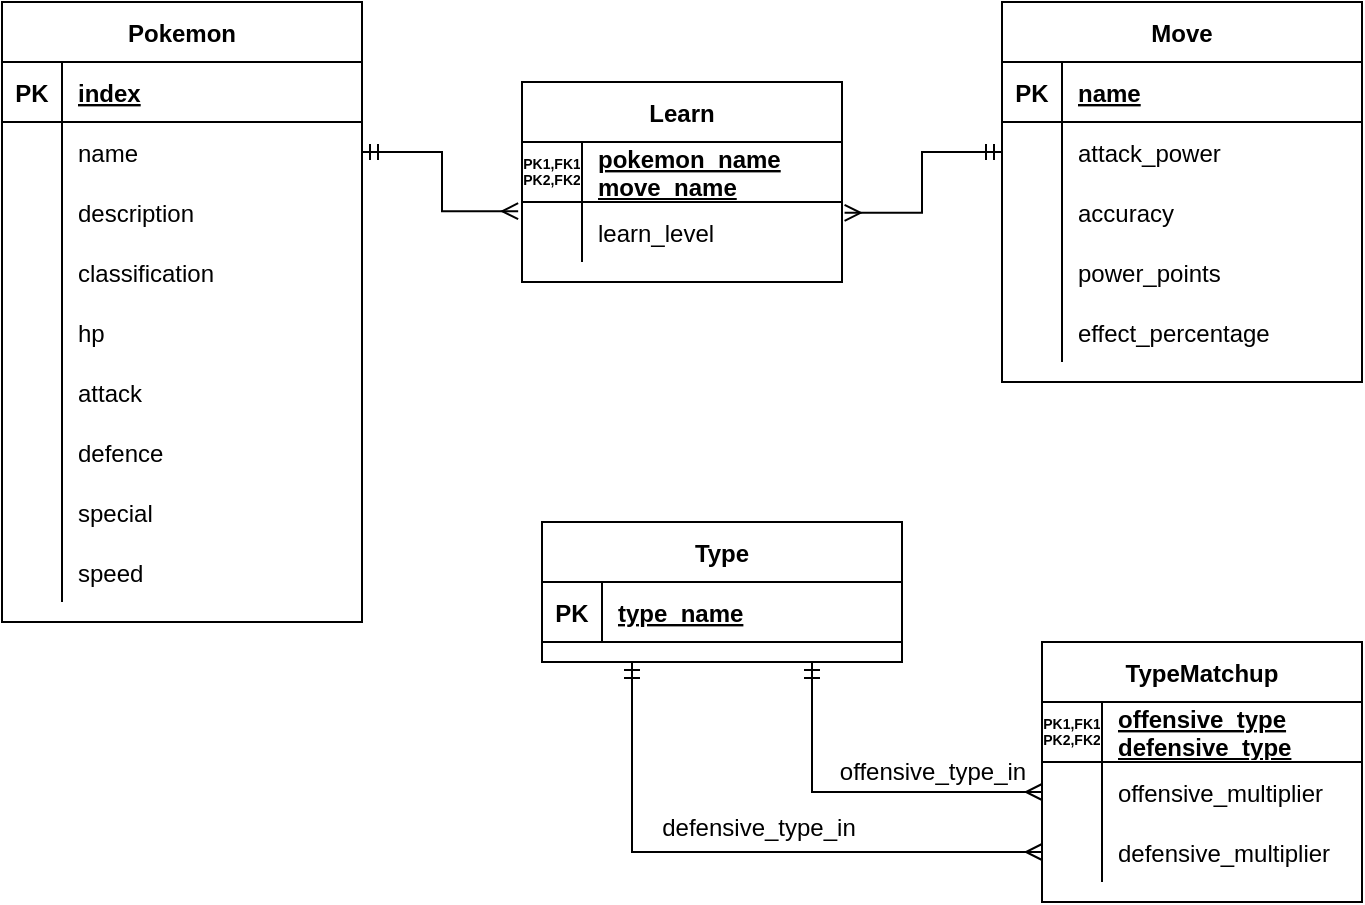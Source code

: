 <mxfile version="15.2.9" type="github">
  <diagram id="Ck2AIAjs1ChOrzwkCluD" name="Page-1">
    <mxGraphModel dx="1038" dy="547" grid="1" gridSize="10" guides="1" tooltips="1" connect="1" arrows="1" fold="1" page="1" pageScale="1" pageWidth="850" pageHeight="1100" math="0" shadow="0">
      <root>
        <mxCell id="0" />
        <mxCell id="1" parent="0" />
        <mxCell id="IhArll998jwzaNKFL3gR-5" value="Pokemon" style="shape=table;startSize=30;container=1;collapsible=1;childLayout=tableLayout;fixedRows=1;rowLines=0;fontStyle=1;align=center;resizeLast=1;" parent="1" vertex="1">
          <mxGeometry x="80" y="40" width="180" height="310" as="geometry" />
        </mxCell>
        <mxCell id="IhArll998jwzaNKFL3gR-6" value="" style="shape=partialRectangle;collapsible=0;dropTarget=0;pointerEvents=0;fillColor=none;top=0;left=0;bottom=1;right=0;points=[[0,0.5],[1,0.5]];portConstraint=eastwest;" parent="IhArll998jwzaNKFL3gR-5" vertex="1">
          <mxGeometry y="30" width="180" height="30" as="geometry" />
        </mxCell>
        <mxCell id="IhArll998jwzaNKFL3gR-7" value="PK" style="shape=partialRectangle;connectable=0;fillColor=none;top=0;left=0;bottom=0;right=0;fontStyle=1;overflow=hidden;" parent="IhArll998jwzaNKFL3gR-6" vertex="1">
          <mxGeometry width="30" height="30" as="geometry">
            <mxRectangle width="30" height="30" as="alternateBounds" />
          </mxGeometry>
        </mxCell>
        <mxCell id="IhArll998jwzaNKFL3gR-8" value="index" style="shape=partialRectangle;connectable=0;fillColor=none;top=0;left=0;bottom=0;right=0;align=left;spacingLeft=6;fontStyle=5;overflow=hidden;" parent="IhArll998jwzaNKFL3gR-6" vertex="1">
          <mxGeometry x="30" width="150" height="30" as="geometry">
            <mxRectangle width="150" height="30" as="alternateBounds" />
          </mxGeometry>
        </mxCell>
        <mxCell id="IhArll998jwzaNKFL3gR-9" value="" style="shape=partialRectangle;collapsible=0;dropTarget=0;pointerEvents=0;fillColor=none;top=0;left=0;bottom=0;right=0;points=[[0,0.5],[1,0.5]];portConstraint=eastwest;" parent="IhArll998jwzaNKFL3gR-5" vertex="1">
          <mxGeometry y="60" width="180" height="30" as="geometry" />
        </mxCell>
        <mxCell id="IhArll998jwzaNKFL3gR-10" value="" style="shape=partialRectangle;connectable=0;fillColor=none;top=0;left=0;bottom=0;right=0;editable=1;overflow=hidden;" parent="IhArll998jwzaNKFL3gR-9" vertex="1">
          <mxGeometry width="30" height="30" as="geometry">
            <mxRectangle width="30" height="30" as="alternateBounds" />
          </mxGeometry>
        </mxCell>
        <mxCell id="IhArll998jwzaNKFL3gR-11" value="name" style="shape=partialRectangle;connectable=0;fillColor=none;top=0;left=0;bottom=0;right=0;align=left;spacingLeft=6;overflow=hidden;" parent="IhArll998jwzaNKFL3gR-9" vertex="1">
          <mxGeometry x="30" width="150" height="30" as="geometry">
            <mxRectangle width="150" height="30" as="alternateBounds" />
          </mxGeometry>
        </mxCell>
        <mxCell id="IhArll998jwzaNKFL3gR-12" value="" style="shape=partialRectangle;collapsible=0;dropTarget=0;pointerEvents=0;fillColor=none;top=0;left=0;bottom=0;right=0;points=[[0,0.5],[1,0.5]];portConstraint=eastwest;" parent="IhArll998jwzaNKFL3gR-5" vertex="1">
          <mxGeometry y="90" width="180" height="30" as="geometry" />
        </mxCell>
        <mxCell id="IhArll998jwzaNKFL3gR-13" value="" style="shape=partialRectangle;connectable=0;fillColor=none;top=0;left=0;bottom=0;right=0;editable=1;overflow=hidden;" parent="IhArll998jwzaNKFL3gR-12" vertex="1">
          <mxGeometry width="30" height="30" as="geometry">
            <mxRectangle width="30" height="30" as="alternateBounds" />
          </mxGeometry>
        </mxCell>
        <mxCell id="IhArll998jwzaNKFL3gR-14" value="description" style="shape=partialRectangle;connectable=0;fillColor=none;top=0;left=0;bottom=0;right=0;align=left;spacingLeft=6;overflow=hidden;" parent="IhArll998jwzaNKFL3gR-12" vertex="1">
          <mxGeometry x="30" width="150" height="30" as="geometry">
            <mxRectangle width="150" height="30" as="alternateBounds" />
          </mxGeometry>
        </mxCell>
        <mxCell id="IhArll998jwzaNKFL3gR-15" value="" style="shape=partialRectangle;collapsible=0;dropTarget=0;pointerEvents=0;fillColor=none;top=0;left=0;bottom=0;right=0;points=[[0,0.5],[1,0.5]];portConstraint=eastwest;" parent="IhArll998jwzaNKFL3gR-5" vertex="1">
          <mxGeometry y="120" width="180" height="30" as="geometry" />
        </mxCell>
        <mxCell id="IhArll998jwzaNKFL3gR-16" value="" style="shape=partialRectangle;connectable=0;fillColor=none;top=0;left=0;bottom=0;right=0;editable=1;overflow=hidden;" parent="IhArll998jwzaNKFL3gR-15" vertex="1">
          <mxGeometry width="30" height="30" as="geometry">
            <mxRectangle width="30" height="30" as="alternateBounds" />
          </mxGeometry>
        </mxCell>
        <mxCell id="IhArll998jwzaNKFL3gR-17" value="classification" style="shape=partialRectangle;connectable=0;fillColor=none;top=0;left=0;bottom=0;right=0;align=left;spacingLeft=6;overflow=hidden;" parent="IhArll998jwzaNKFL3gR-15" vertex="1">
          <mxGeometry x="30" width="150" height="30" as="geometry">
            <mxRectangle width="150" height="30" as="alternateBounds" />
          </mxGeometry>
        </mxCell>
        <mxCell id="7RyJ_V8KHOmumYZRI5IZ-4" value="" style="shape=partialRectangle;collapsible=0;dropTarget=0;pointerEvents=0;fillColor=none;top=0;left=0;bottom=0;right=0;points=[[0,0.5],[1,0.5]];portConstraint=eastwest;fontSize=12;" vertex="1" parent="IhArll998jwzaNKFL3gR-5">
          <mxGeometry y="150" width="180" height="30" as="geometry" />
        </mxCell>
        <mxCell id="7RyJ_V8KHOmumYZRI5IZ-5" value="" style="shape=partialRectangle;connectable=0;fillColor=none;top=0;left=0;bottom=0;right=0;editable=1;overflow=hidden;" vertex="1" parent="7RyJ_V8KHOmumYZRI5IZ-4">
          <mxGeometry width="30" height="30" as="geometry">
            <mxRectangle width="30" height="30" as="alternateBounds" />
          </mxGeometry>
        </mxCell>
        <mxCell id="7RyJ_V8KHOmumYZRI5IZ-6" value="hp" style="shape=partialRectangle;connectable=0;fillColor=none;top=0;left=0;bottom=0;right=0;align=left;spacingLeft=6;overflow=hidden;" vertex="1" parent="7RyJ_V8KHOmumYZRI5IZ-4">
          <mxGeometry x="30" width="150" height="30" as="geometry">
            <mxRectangle width="150" height="30" as="alternateBounds" />
          </mxGeometry>
        </mxCell>
        <mxCell id="7RyJ_V8KHOmumYZRI5IZ-10" value="" style="shape=partialRectangle;collapsible=0;dropTarget=0;pointerEvents=0;fillColor=none;top=0;left=0;bottom=0;right=0;points=[[0,0.5],[1,0.5]];portConstraint=eastwest;fontSize=12;" vertex="1" parent="IhArll998jwzaNKFL3gR-5">
          <mxGeometry y="180" width="180" height="30" as="geometry" />
        </mxCell>
        <mxCell id="7RyJ_V8KHOmumYZRI5IZ-11" value="" style="shape=partialRectangle;connectable=0;fillColor=none;top=0;left=0;bottom=0;right=0;editable=1;overflow=hidden;" vertex="1" parent="7RyJ_V8KHOmumYZRI5IZ-10">
          <mxGeometry width="30" height="30" as="geometry">
            <mxRectangle width="30" height="30" as="alternateBounds" />
          </mxGeometry>
        </mxCell>
        <mxCell id="7RyJ_V8KHOmumYZRI5IZ-12" value="attack" style="shape=partialRectangle;connectable=0;fillColor=none;top=0;left=0;bottom=0;right=0;align=left;spacingLeft=6;overflow=hidden;" vertex="1" parent="7RyJ_V8KHOmumYZRI5IZ-10">
          <mxGeometry x="30" width="150" height="30" as="geometry">
            <mxRectangle width="150" height="30" as="alternateBounds" />
          </mxGeometry>
        </mxCell>
        <mxCell id="7RyJ_V8KHOmumYZRI5IZ-7" value="" style="shape=partialRectangle;collapsible=0;dropTarget=0;pointerEvents=0;fillColor=none;top=0;left=0;bottom=0;right=0;points=[[0,0.5],[1,0.5]];portConstraint=eastwest;fontSize=12;" vertex="1" parent="IhArll998jwzaNKFL3gR-5">
          <mxGeometry y="210" width="180" height="30" as="geometry" />
        </mxCell>
        <mxCell id="7RyJ_V8KHOmumYZRI5IZ-8" value="" style="shape=partialRectangle;connectable=0;fillColor=none;top=0;left=0;bottom=0;right=0;editable=1;overflow=hidden;" vertex="1" parent="7RyJ_V8KHOmumYZRI5IZ-7">
          <mxGeometry width="30" height="30" as="geometry">
            <mxRectangle width="30" height="30" as="alternateBounds" />
          </mxGeometry>
        </mxCell>
        <mxCell id="7RyJ_V8KHOmumYZRI5IZ-9" value="defence" style="shape=partialRectangle;connectable=0;fillColor=none;top=0;left=0;bottom=0;right=0;align=left;spacingLeft=6;overflow=hidden;" vertex="1" parent="7RyJ_V8KHOmumYZRI5IZ-7">
          <mxGeometry x="30" width="150" height="30" as="geometry">
            <mxRectangle width="150" height="30" as="alternateBounds" />
          </mxGeometry>
        </mxCell>
        <mxCell id="7RyJ_V8KHOmumYZRI5IZ-13" value="" style="shape=partialRectangle;collapsible=0;dropTarget=0;pointerEvents=0;fillColor=none;top=0;left=0;bottom=0;right=0;points=[[0,0.5],[1,0.5]];portConstraint=eastwest;fontSize=12;" vertex="1" parent="IhArll998jwzaNKFL3gR-5">
          <mxGeometry y="240" width="180" height="30" as="geometry" />
        </mxCell>
        <mxCell id="7RyJ_V8KHOmumYZRI5IZ-14" value="" style="shape=partialRectangle;connectable=0;fillColor=none;top=0;left=0;bottom=0;right=0;editable=1;overflow=hidden;" vertex="1" parent="7RyJ_V8KHOmumYZRI5IZ-13">
          <mxGeometry width="30" height="30" as="geometry">
            <mxRectangle width="30" height="30" as="alternateBounds" />
          </mxGeometry>
        </mxCell>
        <mxCell id="7RyJ_V8KHOmumYZRI5IZ-15" value="special" style="shape=partialRectangle;connectable=0;fillColor=none;top=0;left=0;bottom=0;right=0;align=left;spacingLeft=6;overflow=hidden;" vertex="1" parent="7RyJ_V8KHOmumYZRI5IZ-13">
          <mxGeometry x="30" width="150" height="30" as="geometry">
            <mxRectangle width="150" height="30" as="alternateBounds" />
          </mxGeometry>
        </mxCell>
        <mxCell id="7RyJ_V8KHOmumYZRI5IZ-1" value="" style="shape=partialRectangle;collapsible=0;dropTarget=0;pointerEvents=0;fillColor=none;top=0;left=0;bottom=0;right=0;points=[[0,0.5],[1,0.5]];portConstraint=eastwest;fontSize=12;" vertex="1" parent="IhArll998jwzaNKFL3gR-5">
          <mxGeometry y="270" width="180" height="30" as="geometry" />
        </mxCell>
        <mxCell id="7RyJ_V8KHOmumYZRI5IZ-2" value="" style="shape=partialRectangle;connectable=0;fillColor=none;top=0;left=0;bottom=0;right=0;editable=1;overflow=hidden;" vertex="1" parent="7RyJ_V8KHOmumYZRI5IZ-1">
          <mxGeometry width="30" height="30" as="geometry">
            <mxRectangle width="30" height="30" as="alternateBounds" />
          </mxGeometry>
        </mxCell>
        <mxCell id="7RyJ_V8KHOmumYZRI5IZ-3" value="speed" style="shape=partialRectangle;connectable=0;fillColor=none;top=0;left=0;bottom=0;right=0;align=left;spacingLeft=6;overflow=hidden;" vertex="1" parent="7RyJ_V8KHOmumYZRI5IZ-1">
          <mxGeometry x="30" width="150" height="30" as="geometry">
            <mxRectangle width="150" height="30" as="alternateBounds" />
          </mxGeometry>
        </mxCell>
        <mxCell id="IhArll998jwzaNKFL3gR-54" value="Move" style="shape=table;startSize=30;container=1;collapsible=1;childLayout=tableLayout;fixedRows=1;rowLines=0;fontStyle=1;align=center;resizeLast=1;" parent="1" vertex="1">
          <mxGeometry x="580" y="40" width="180" height="190" as="geometry" />
        </mxCell>
        <mxCell id="IhArll998jwzaNKFL3gR-55" value="" style="shape=partialRectangle;collapsible=0;dropTarget=0;pointerEvents=0;fillColor=none;top=0;left=0;bottom=1;right=0;points=[[0,0.5],[1,0.5]];portConstraint=eastwest;" parent="IhArll998jwzaNKFL3gR-54" vertex="1">
          <mxGeometry y="30" width="180" height="30" as="geometry" />
        </mxCell>
        <mxCell id="IhArll998jwzaNKFL3gR-56" value="PK" style="shape=partialRectangle;connectable=0;fillColor=none;top=0;left=0;bottom=0;right=0;fontStyle=1;overflow=hidden;" parent="IhArll998jwzaNKFL3gR-55" vertex="1">
          <mxGeometry width="30" height="30" as="geometry">
            <mxRectangle width="30" height="30" as="alternateBounds" />
          </mxGeometry>
        </mxCell>
        <mxCell id="IhArll998jwzaNKFL3gR-57" value="name" style="shape=partialRectangle;connectable=0;fillColor=none;top=0;left=0;bottom=0;right=0;align=left;spacingLeft=6;fontStyle=5;overflow=hidden;" parent="IhArll998jwzaNKFL3gR-55" vertex="1">
          <mxGeometry x="30" width="150" height="30" as="geometry">
            <mxRectangle width="150" height="30" as="alternateBounds" />
          </mxGeometry>
        </mxCell>
        <mxCell id="IhArll998jwzaNKFL3gR-61" value="" style="shape=partialRectangle;collapsible=0;dropTarget=0;pointerEvents=0;fillColor=none;top=0;left=0;bottom=0;right=0;points=[[0,0.5],[1,0.5]];portConstraint=eastwest;" parent="IhArll998jwzaNKFL3gR-54" vertex="1">
          <mxGeometry y="60" width="180" height="30" as="geometry" />
        </mxCell>
        <mxCell id="IhArll998jwzaNKFL3gR-62" value="" style="shape=partialRectangle;connectable=0;fillColor=none;top=0;left=0;bottom=0;right=0;editable=1;overflow=hidden;" parent="IhArll998jwzaNKFL3gR-61" vertex="1">
          <mxGeometry width="30" height="30" as="geometry">
            <mxRectangle width="30" height="30" as="alternateBounds" />
          </mxGeometry>
        </mxCell>
        <mxCell id="IhArll998jwzaNKFL3gR-63" value="attack_power" style="shape=partialRectangle;connectable=0;fillColor=none;top=0;left=0;bottom=0;right=0;align=left;spacingLeft=6;overflow=hidden;" parent="IhArll998jwzaNKFL3gR-61" vertex="1">
          <mxGeometry x="30" width="150" height="30" as="geometry">
            <mxRectangle width="150" height="30" as="alternateBounds" />
          </mxGeometry>
        </mxCell>
        <mxCell id="IhArll998jwzaNKFL3gR-64" value="" style="shape=partialRectangle;collapsible=0;dropTarget=0;pointerEvents=0;fillColor=none;top=0;left=0;bottom=0;right=0;points=[[0,0.5],[1,0.5]];portConstraint=eastwest;" parent="IhArll998jwzaNKFL3gR-54" vertex="1">
          <mxGeometry y="90" width="180" height="30" as="geometry" />
        </mxCell>
        <mxCell id="IhArll998jwzaNKFL3gR-65" value="" style="shape=partialRectangle;connectable=0;fillColor=none;top=0;left=0;bottom=0;right=0;editable=1;overflow=hidden;" parent="IhArll998jwzaNKFL3gR-64" vertex="1">
          <mxGeometry width="30" height="30" as="geometry">
            <mxRectangle width="30" height="30" as="alternateBounds" />
          </mxGeometry>
        </mxCell>
        <mxCell id="IhArll998jwzaNKFL3gR-66" value="accuracy" style="shape=partialRectangle;connectable=0;fillColor=none;top=0;left=0;bottom=0;right=0;align=left;spacingLeft=6;overflow=hidden;" parent="IhArll998jwzaNKFL3gR-64" vertex="1">
          <mxGeometry x="30" width="150" height="30" as="geometry">
            <mxRectangle width="150" height="30" as="alternateBounds" />
          </mxGeometry>
        </mxCell>
        <mxCell id="IhArll998jwzaNKFL3gR-67" value="" style="shape=partialRectangle;collapsible=0;dropTarget=0;pointerEvents=0;fillColor=none;top=0;left=0;bottom=0;right=0;points=[[0,0.5],[1,0.5]];portConstraint=eastwest;" parent="IhArll998jwzaNKFL3gR-54" vertex="1">
          <mxGeometry y="120" width="180" height="30" as="geometry" />
        </mxCell>
        <mxCell id="IhArll998jwzaNKFL3gR-68" value="" style="shape=partialRectangle;connectable=0;fillColor=none;top=0;left=0;bottom=0;right=0;editable=1;overflow=hidden;" parent="IhArll998jwzaNKFL3gR-67" vertex="1">
          <mxGeometry width="30" height="30" as="geometry">
            <mxRectangle width="30" height="30" as="alternateBounds" />
          </mxGeometry>
        </mxCell>
        <mxCell id="IhArll998jwzaNKFL3gR-69" value="power_points" style="shape=partialRectangle;connectable=0;fillColor=none;top=0;left=0;bottom=0;right=0;align=left;spacingLeft=6;overflow=hidden;" parent="IhArll998jwzaNKFL3gR-67" vertex="1">
          <mxGeometry x="30" width="150" height="30" as="geometry">
            <mxRectangle width="150" height="30" as="alternateBounds" />
          </mxGeometry>
        </mxCell>
        <mxCell id="IhArll998jwzaNKFL3gR-70" value="" style="shape=partialRectangle;collapsible=0;dropTarget=0;pointerEvents=0;fillColor=none;top=0;left=0;bottom=0;right=0;points=[[0,0.5],[1,0.5]];portConstraint=eastwest;" parent="IhArll998jwzaNKFL3gR-54" vertex="1">
          <mxGeometry y="150" width="180" height="30" as="geometry" />
        </mxCell>
        <mxCell id="IhArll998jwzaNKFL3gR-71" value="" style="shape=partialRectangle;connectable=0;fillColor=none;top=0;left=0;bottom=0;right=0;editable=1;overflow=hidden;" parent="IhArll998jwzaNKFL3gR-70" vertex="1">
          <mxGeometry width="30" height="30" as="geometry">
            <mxRectangle width="30" height="30" as="alternateBounds" />
          </mxGeometry>
        </mxCell>
        <mxCell id="IhArll998jwzaNKFL3gR-72" value="effect_percentage" style="shape=partialRectangle;connectable=0;fillColor=none;top=0;left=0;bottom=0;right=0;align=left;spacingLeft=6;overflow=hidden;" parent="IhArll998jwzaNKFL3gR-70" vertex="1">
          <mxGeometry x="30" width="150" height="30" as="geometry">
            <mxRectangle width="150" height="30" as="alternateBounds" />
          </mxGeometry>
        </mxCell>
        <mxCell id="IhArll998jwzaNKFL3gR-73" value="Learn" style="shape=table;startSize=30;container=1;collapsible=1;childLayout=tableLayout;fixedRows=1;rowLines=0;fontStyle=1;align=center;resizeLast=1;" parent="1" vertex="1">
          <mxGeometry x="340" y="80" width="160" height="100" as="geometry" />
        </mxCell>
        <mxCell id="IhArll998jwzaNKFL3gR-74" value="" style="shape=partialRectangle;collapsible=0;dropTarget=0;pointerEvents=0;fillColor=none;top=0;left=0;bottom=1;right=0;points=[[0,0.5],[1,0.5]];portConstraint=eastwest;" parent="IhArll998jwzaNKFL3gR-73" vertex="1">
          <mxGeometry y="30" width="160" height="30" as="geometry" />
        </mxCell>
        <mxCell id="IhArll998jwzaNKFL3gR-75" value="PK1,FK1&#xa;PK2,FK2" style="shape=partialRectangle;connectable=0;fillColor=none;top=0;left=0;bottom=0;right=0;fontStyle=1;overflow=hidden;fontSize=7;rotation=0;" parent="IhArll998jwzaNKFL3gR-74" vertex="1">
          <mxGeometry width="30" height="30" as="geometry">
            <mxRectangle width="30" height="30" as="alternateBounds" />
          </mxGeometry>
        </mxCell>
        <mxCell id="IhArll998jwzaNKFL3gR-76" value="pokemon_name&#xa;move_name" style="shape=partialRectangle;connectable=0;fillColor=none;top=0;left=0;bottom=0;right=0;align=left;spacingLeft=6;fontStyle=5;overflow=hidden;" parent="IhArll998jwzaNKFL3gR-74" vertex="1">
          <mxGeometry x="30" width="130" height="30" as="geometry">
            <mxRectangle width="130" height="30" as="alternateBounds" />
          </mxGeometry>
        </mxCell>
        <mxCell id="IhArll998jwzaNKFL3gR-77" value="" style="shape=partialRectangle;collapsible=0;dropTarget=0;pointerEvents=0;fillColor=none;top=0;left=0;bottom=0;right=0;points=[[0,0.5],[1,0.5]];portConstraint=eastwest;" parent="IhArll998jwzaNKFL3gR-73" vertex="1">
          <mxGeometry y="60" width="160" height="30" as="geometry" />
        </mxCell>
        <mxCell id="IhArll998jwzaNKFL3gR-78" value="" style="shape=partialRectangle;connectable=0;fillColor=none;top=0;left=0;bottom=0;right=0;editable=1;overflow=hidden;" parent="IhArll998jwzaNKFL3gR-77" vertex="1">
          <mxGeometry width="30" height="30" as="geometry">
            <mxRectangle width="30" height="30" as="alternateBounds" />
          </mxGeometry>
        </mxCell>
        <mxCell id="IhArll998jwzaNKFL3gR-79" value="learn_level" style="shape=partialRectangle;connectable=0;fillColor=none;top=0;left=0;bottom=0;right=0;align=left;spacingLeft=6;overflow=hidden;" parent="IhArll998jwzaNKFL3gR-77" vertex="1">
          <mxGeometry x="30" width="130" height="30" as="geometry">
            <mxRectangle width="130" height="30" as="alternateBounds" />
          </mxGeometry>
        </mxCell>
        <mxCell id="IhArll998jwzaNKFL3gR-87" style="edgeStyle=orthogonalEdgeStyle;rounded=0;orthogonalLoop=1;jettySize=auto;html=1;exitX=1;exitY=0.5;exitDx=0;exitDy=0;entryX=-0.012;entryY=0.153;entryDx=0;entryDy=0;entryPerimeter=0;fontSize=7;startArrow=ERmandOne;startFill=0;endArrow=ERmany;endFill=0;" parent="1" source="IhArll998jwzaNKFL3gR-9" target="IhArll998jwzaNKFL3gR-77" edge="1">
          <mxGeometry relative="1" as="geometry" />
        </mxCell>
        <mxCell id="IhArll998jwzaNKFL3gR-89" style="edgeStyle=orthogonalEdgeStyle;rounded=0;orthogonalLoop=1;jettySize=auto;html=1;exitX=0;exitY=0.5;exitDx=0;exitDy=0;entryX=1.008;entryY=0.18;entryDx=0;entryDy=0;entryPerimeter=0;fontSize=7;startArrow=ERmandOne;startFill=0;endArrow=ERmany;endFill=0;" parent="1" source="IhArll998jwzaNKFL3gR-61" target="IhArll998jwzaNKFL3gR-77" edge="1">
          <mxGeometry relative="1" as="geometry" />
        </mxCell>
        <mxCell id="7RyJ_V8KHOmumYZRI5IZ-16" value="Type" style="shape=table;startSize=30;container=1;collapsible=1;childLayout=tableLayout;fixedRows=1;rowLines=0;fontStyle=1;align=center;resizeLast=1;fontSize=12;" vertex="1" parent="1">
          <mxGeometry x="350" y="300" width="180" height="70" as="geometry" />
        </mxCell>
        <mxCell id="7RyJ_V8KHOmumYZRI5IZ-17" value="" style="shape=partialRectangle;collapsible=0;dropTarget=0;pointerEvents=0;fillColor=none;top=0;left=0;bottom=1;right=0;points=[[0,0.5],[1,0.5]];portConstraint=eastwest;" vertex="1" parent="7RyJ_V8KHOmumYZRI5IZ-16">
          <mxGeometry y="30" width="180" height="30" as="geometry" />
        </mxCell>
        <mxCell id="7RyJ_V8KHOmumYZRI5IZ-18" value="PK" style="shape=partialRectangle;connectable=0;fillColor=none;top=0;left=0;bottom=0;right=0;fontStyle=1;overflow=hidden;" vertex="1" parent="7RyJ_V8KHOmumYZRI5IZ-17">
          <mxGeometry width="30" height="30" as="geometry">
            <mxRectangle width="30" height="30" as="alternateBounds" />
          </mxGeometry>
        </mxCell>
        <mxCell id="7RyJ_V8KHOmumYZRI5IZ-19" value="type_name" style="shape=partialRectangle;connectable=0;fillColor=none;top=0;left=0;bottom=0;right=0;align=left;spacingLeft=6;fontStyle=5;overflow=hidden;" vertex="1" parent="7RyJ_V8KHOmumYZRI5IZ-17">
          <mxGeometry x="30" width="150" height="30" as="geometry">
            <mxRectangle width="150" height="30" as="alternateBounds" />
          </mxGeometry>
        </mxCell>
        <mxCell id="7RyJ_V8KHOmumYZRI5IZ-51" value="TypeMatchup" style="shape=table;startSize=30;container=1;collapsible=1;childLayout=tableLayout;fixedRows=1;rowLines=0;fontStyle=1;align=center;resizeLast=1;" vertex="1" parent="1">
          <mxGeometry x="600" y="360" width="160" height="130" as="geometry" />
        </mxCell>
        <mxCell id="7RyJ_V8KHOmumYZRI5IZ-52" value="" style="shape=partialRectangle;collapsible=0;dropTarget=0;pointerEvents=0;fillColor=none;top=0;left=0;bottom=1;right=0;points=[[0,0.5],[1,0.5]];portConstraint=eastwest;" vertex="1" parent="7RyJ_V8KHOmumYZRI5IZ-51">
          <mxGeometry y="30" width="160" height="30" as="geometry" />
        </mxCell>
        <mxCell id="7RyJ_V8KHOmumYZRI5IZ-53" value="PK1,FK1&#xa;PK2,FK2" style="shape=partialRectangle;connectable=0;fillColor=none;top=0;left=0;bottom=0;right=0;fontStyle=1;overflow=hidden;fontSize=7;rotation=0;" vertex="1" parent="7RyJ_V8KHOmumYZRI5IZ-52">
          <mxGeometry width="30" height="30" as="geometry">
            <mxRectangle width="30" height="30" as="alternateBounds" />
          </mxGeometry>
        </mxCell>
        <mxCell id="7RyJ_V8KHOmumYZRI5IZ-54" value="offensive_type&#xa;defensive_type" style="shape=partialRectangle;connectable=0;fillColor=none;top=0;left=0;bottom=0;right=0;align=left;spacingLeft=6;fontStyle=5;overflow=hidden;" vertex="1" parent="7RyJ_V8KHOmumYZRI5IZ-52">
          <mxGeometry x="30" width="130" height="30" as="geometry">
            <mxRectangle width="130" height="30" as="alternateBounds" />
          </mxGeometry>
        </mxCell>
        <mxCell id="7RyJ_V8KHOmumYZRI5IZ-55" value="" style="shape=partialRectangle;collapsible=0;dropTarget=0;pointerEvents=0;fillColor=none;top=0;left=0;bottom=0;right=0;points=[[0,0.5],[1,0.5]];portConstraint=eastwest;" vertex="1" parent="7RyJ_V8KHOmumYZRI5IZ-51">
          <mxGeometry y="60" width="160" height="30" as="geometry" />
        </mxCell>
        <mxCell id="7RyJ_V8KHOmumYZRI5IZ-56" value="" style="shape=partialRectangle;connectable=0;fillColor=none;top=0;left=0;bottom=0;right=0;editable=1;overflow=hidden;" vertex="1" parent="7RyJ_V8KHOmumYZRI5IZ-55">
          <mxGeometry width="30" height="30" as="geometry">
            <mxRectangle width="30" height="30" as="alternateBounds" />
          </mxGeometry>
        </mxCell>
        <mxCell id="7RyJ_V8KHOmumYZRI5IZ-57" value="offensive_multiplier" style="shape=partialRectangle;connectable=0;fillColor=none;top=0;left=0;bottom=0;right=0;align=left;spacingLeft=6;overflow=hidden;" vertex="1" parent="7RyJ_V8KHOmumYZRI5IZ-55">
          <mxGeometry x="30" width="130" height="30" as="geometry">
            <mxRectangle width="130" height="30" as="alternateBounds" />
          </mxGeometry>
        </mxCell>
        <mxCell id="7RyJ_V8KHOmumYZRI5IZ-58" value="" style="shape=partialRectangle;collapsible=0;dropTarget=0;pointerEvents=0;fillColor=none;top=0;left=0;bottom=0;right=0;points=[[0,0.5],[1,0.5]];portConstraint=eastwest;fontSize=12;" vertex="1" parent="7RyJ_V8KHOmumYZRI5IZ-51">
          <mxGeometry y="90" width="160" height="30" as="geometry" />
        </mxCell>
        <mxCell id="7RyJ_V8KHOmumYZRI5IZ-59" value="" style="shape=partialRectangle;connectable=0;fillColor=none;top=0;left=0;bottom=0;right=0;editable=1;overflow=hidden;" vertex="1" parent="7RyJ_V8KHOmumYZRI5IZ-58">
          <mxGeometry width="30" height="30" as="geometry">
            <mxRectangle width="30" height="30" as="alternateBounds" />
          </mxGeometry>
        </mxCell>
        <mxCell id="7RyJ_V8KHOmumYZRI5IZ-60" value="defensive_multiplier" style="shape=partialRectangle;connectable=0;fillColor=none;top=0;left=0;bottom=0;right=0;align=left;spacingLeft=6;overflow=hidden;" vertex="1" parent="7RyJ_V8KHOmumYZRI5IZ-58">
          <mxGeometry x="30" width="130" height="30" as="geometry">
            <mxRectangle width="130" height="30" as="alternateBounds" />
          </mxGeometry>
        </mxCell>
        <mxCell id="7RyJ_V8KHOmumYZRI5IZ-74" style="edgeStyle=orthogonalEdgeStyle;rounded=0;orthogonalLoop=1;jettySize=auto;html=1;exitX=0;exitY=0.5;exitDx=0;exitDy=0;entryX=0.75;entryY=1;entryDx=0;entryDy=0;fontSize=12;startArrow=ERmany;startFill=0;endArrow=ERmandOne;endFill=0;" edge="1" parent="1" source="7RyJ_V8KHOmumYZRI5IZ-55" target="7RyJ_V8KHOmumYZRI5IZ-16">
          <mxGeometry relative="1" as="geometry" />
        </mxCell>
        <mxCell id="7RyJ_V8KHOmumYZRI5IZ-75" style="edgeStyle=orthogonalEdgeStyle;rounded=0;orthogonalLoop=1;jettySize=auto;html=1;exitX=0;exitY=0.5;exitDx=0;exitDy=0;entryX=0.25;entryY=1;entryDx=0;entryDy=0;fontSize=12;startArrow=ERmany;startFill=0;endArrow=ERmandOne;endFill=0;" edge="1" parent="1" source="7RyJ_V8KHOmumYZRI5IZ-58" target="7RyJ_V8KHOmumYZRI5IZ-16">
          <mxGeometry relative="1" as="geometry" />
        </mxCell>
        <mxCell id="7RyJ_V8KHOmumYZRI5IZ-76" value="offensive_type_in" style="text;html=1;align=center;verticalAlign=middle;resizable=0;points=[];autosize=1;strokeColor=none;fillColor=none;fontSize=12;" vertex="1" parent="1">
          <mxGeometry x="490" y="415" width="110" height="20" as="geometry" />
        </mxCell>
        <mxCell id="7RyJ_V8KHOmumYZRI5IZ-77" value="defensive_type_in" style="text;html=1;align=center;verticalAlign=middle;resizable=0;points=[];autosize=1;strokeColor=none;fillColor=none;fontSize=12;" vertex="1" parent="1">
          <mxGeometry x="403" y="443" width="110" height="20" as="geometry" />
        </mxCell>
      </root>
    </mxGraphModel>
  </diagram>
</mxfile>
